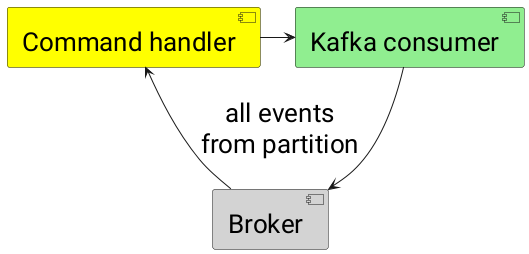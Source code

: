 @startuml
skinparam shadowing false
skinparam defaultFontName Roboto
skinparam defaultFontSize 26

[Command handler] as ch1 #Yellow
[Kafka consumer] as kp1 #LightGreen
[Broker] as ka #LightGrey

ch1 -right-> kp1
kp1 --> ka
ka --> ch1: all events\nfrom partition

@enduml